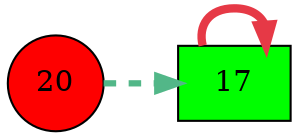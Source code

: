 digraph G{
rankdir=LR;
17 [style=filled, shape=box, fillcolor="#00fe00", label="17"];
20 [style=filled, shape=circle, fillcolor="#fe0000", label="20"];
17 -> 17 [color="#e63946",penwidth=4.00];
20 -> 17 [color="#52b788",style=dashed,penwidth=3.00];
}